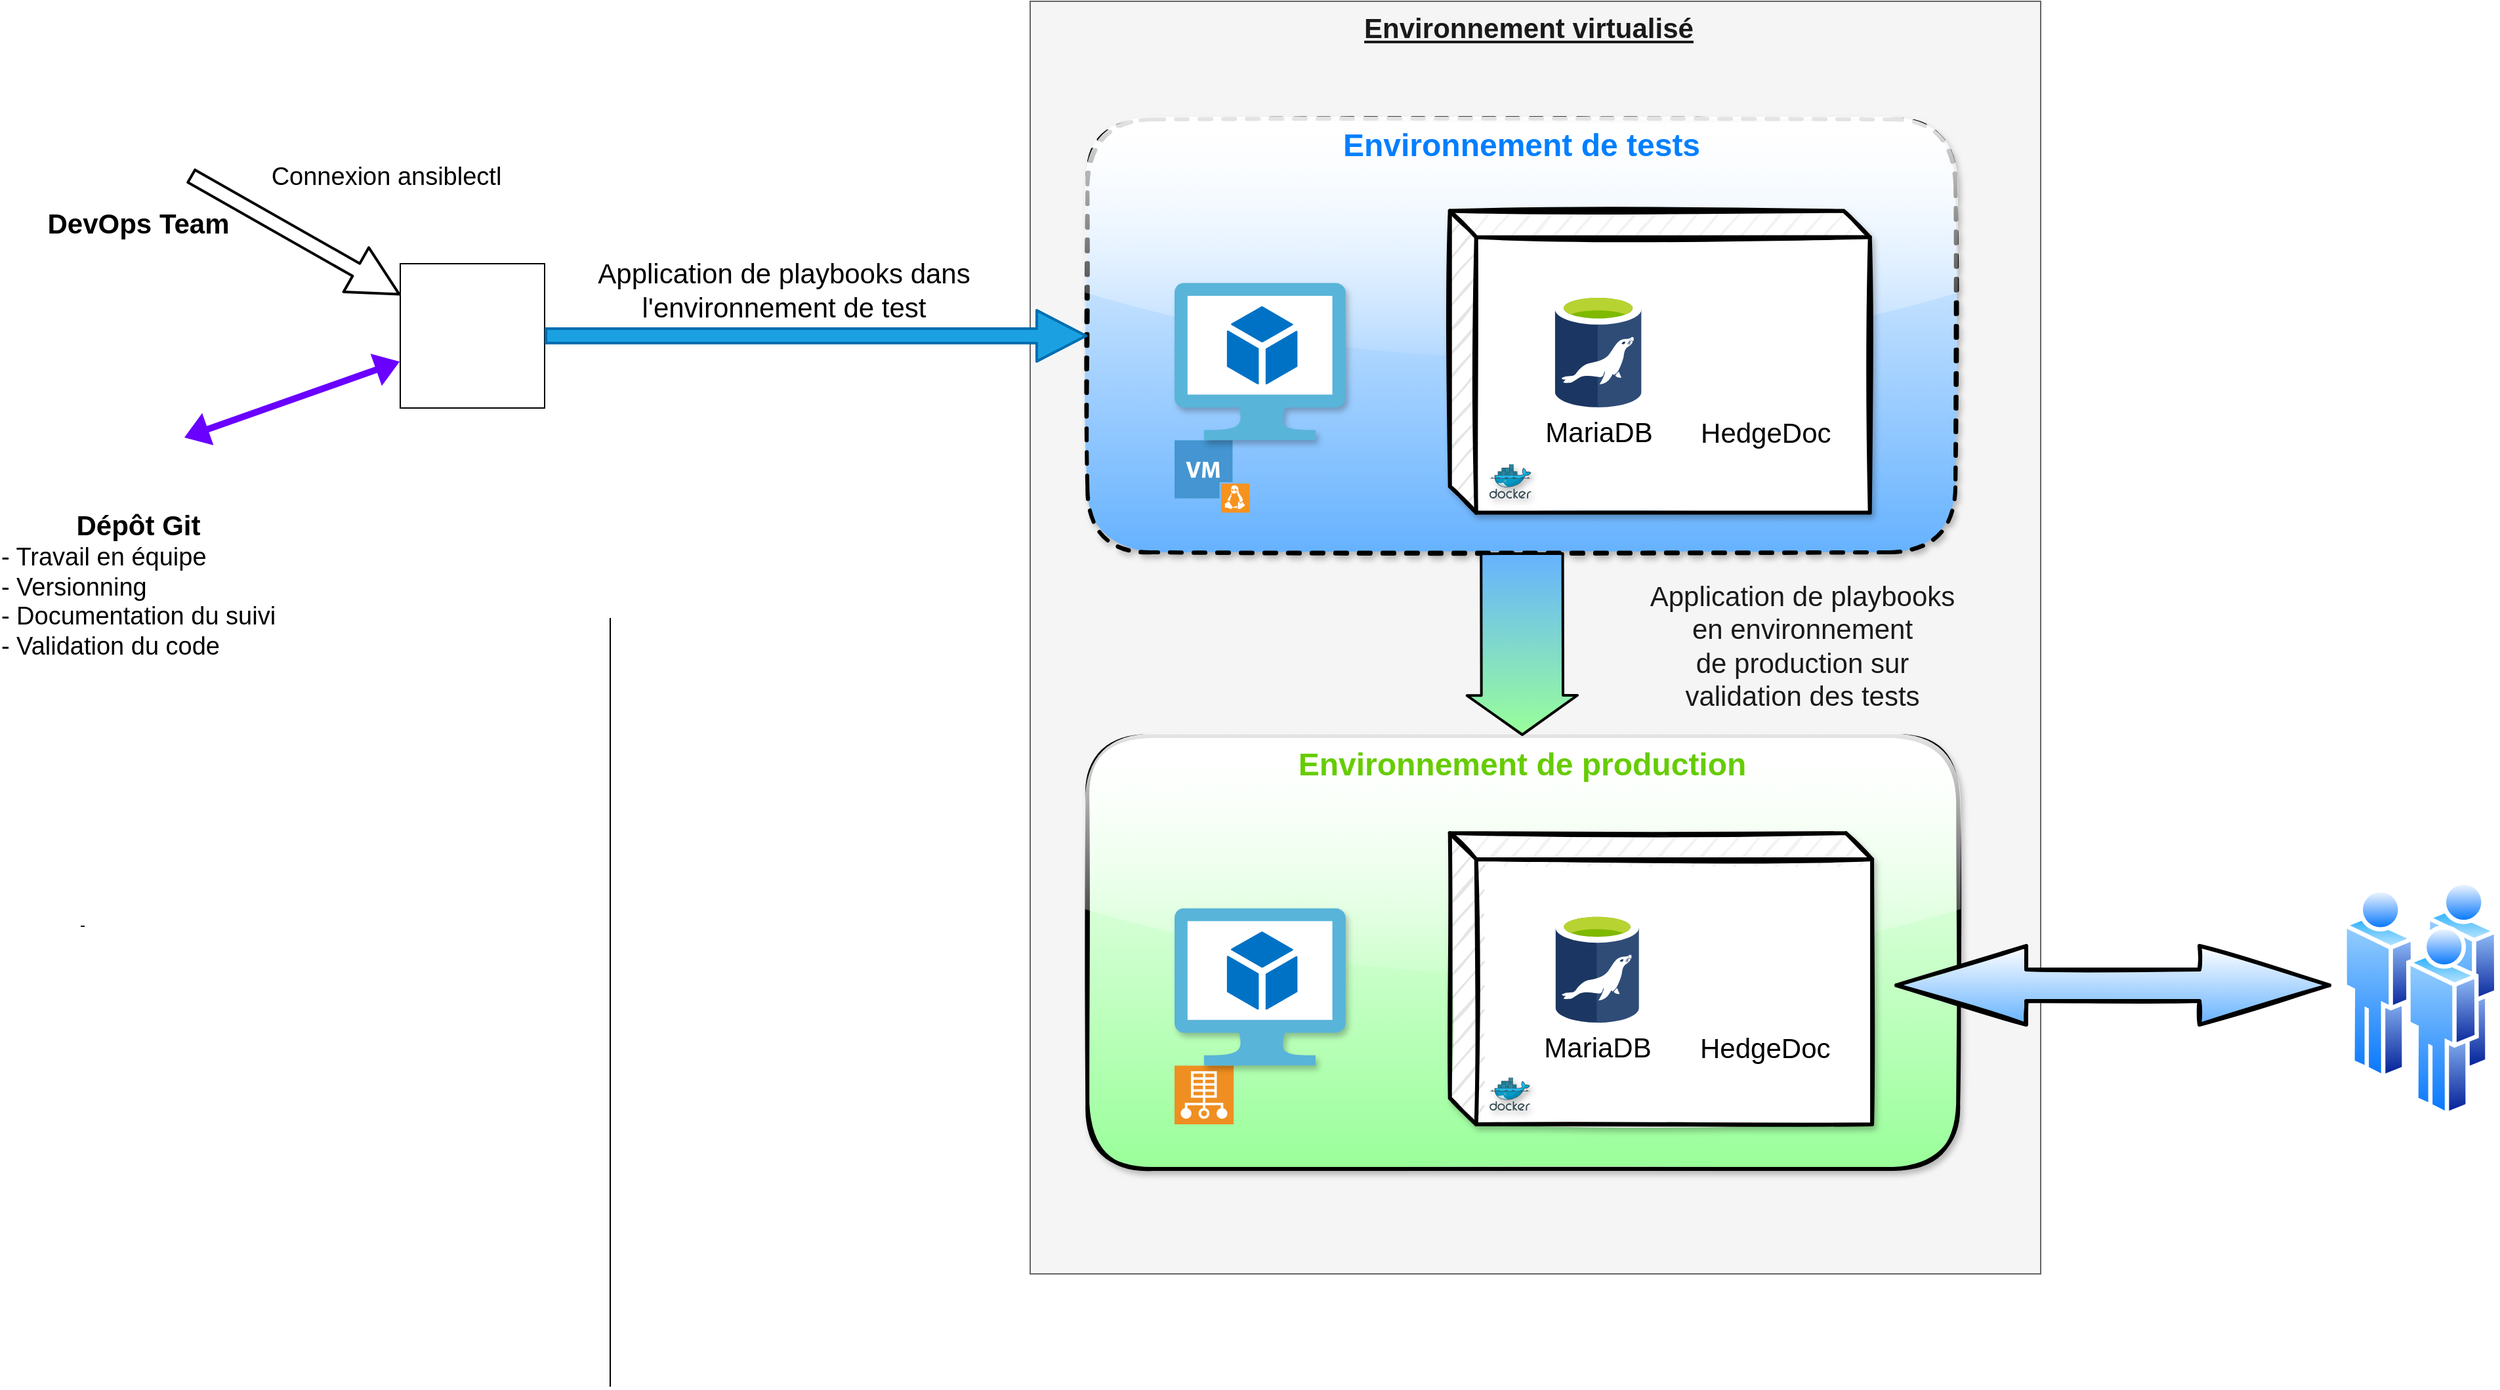 <mxfile version="14.9.3" type="github">
  <diagram id="gD9zFze_iH9A4-duQnMR" name="Page-1">
    <mxGraphModel dx="2723" dy="2172" grid="1" gridSize="10" guides="1" tooltips="1" connect="1" arrows="1" fold="1" page="1" pageScale="1" pageWidth="827" pageHeight="1169" math="0" shadow="0">
      <root>
        <mxCell id="0" />
        <mxCell id="1" parent="0" />
        <mxCell id="HZT2olHdRoLlSG50N7E5-24" value="" style="group;strokeWidth=3;shadow=1;rounded=0;glass=1;sketch=1;" vertex="1" connectable="0" parent="1">
          <mxGeometry x="-20" y="-200" width="780" height="850" as="geometry" />
        </mxCell>
        <mxCell id="Wq6ExzQXXfVbq-2wo47K-11" value="" style="rounded=0;whiteSpace=wrap;html=1;fillColor=#f5f5f5;strokeColor=#666666;fontColor=#333333;" parent="HZT2olHdRoLlSG50N7E5-24" vertex="1">
          <mxGeometry x="10" y="-120" width="770" height="970" as="geometry" />
        </mxCell>
        <mxCell id="HZT2olHdRoLlSG50N7E5-73" value="" style="group" vertex="1" connectable="0" parent="HZT2olHdRoLlSG50N7E5-24">
          <mxGeometry x="53.63" y="-30" width="708.99" height="330" as="geometry" />
        </mxCell>
        <mxCell id="HZT2olHdRoLlSG50N7E5-61" value="" style="rounded=1;whiteSpace=wrap;html=1;shadow=1;glass=1;sketch=1;fontSize=14;strokeColor=#000000;strokeWidth=3;dashed=1;gradientColor=#66B2FF;" vertex="1" parent="HZT2olHdRoLlSG50N7E5-73">
          <mxGeometry width="661.4" height="330" as="geometry" />
        </mxCell>
        <mxCell id="HZT2olHdRoLlSG50N7E5-87" value="&lt;font style=&quot;font-size: 24px&quot;&gt;&lt;b&gt;&lt;font style=&quot;font-size: 24px&quot; color=&quot;#007FFF&quot;&gt;Environnement de tests&lt;br&gt;&lt;/font&gt;&lt;/b&gt;&lt;/font&gt;" style="text;html=1;strokeColor=none;fillColor=none;align=center;verticalAlign=middle;whiteSpace=wrap;rounded=0;shadow=1;glass=1;labelBackgroundColor=none;sketch=1;fontFamily=Helvetica;fontSize=21;fontColor=#FFFFFF;" vertex="1" parent="HZT2olHdRoLlSG50N7E5-73">
          <mxGeometry x="173.31" y="10" width="314.78" height="20" as="geometry" />
        </mxCell>
        <mxCell id="HZT2olHdRoLlSG50N7E5-28" value="" style="group" vertex="1" connectable="0" parent="HZT2olHdRoLlSG50N7E5-73">
          <mxGeometry x="276.24" y="69.8" width="432.75" height="230" as="geometry" />
        </mxCell>
        <mxCell id="HZT2olHdRoLlSG50N7E5-48" value="" style="group" vertex="1" connectable="0" parent="HZT2olHdRoLlSG50N7E5-28">
          <mxGeometry width="320" height="230" as="geometry" />
        </mxCell>
        <mxCell id="HZT2olHdRoLlSG50N7E5-26" value="" style="shape=cube;whiteSpace=wrap;html=1;boundedLbl=1;backgroundOutline=1;darkOpacity=0.05;darkOpacity2=0.1;rounded=0;shadow=1;glass=1;sketch=1;fontSize=14;strokeWidth=3;" vertex="1" parent="HZT2olHdRoLlSG50N7E5-48">
          <mxGeometry width="320" height="230" as="geometry" />
        </mxCell>
        <mxCell id="HZT2olHdRoLlSG50N7E5-25" value="" style="aspect=fixed;html=1;points=[];align=center;image;fontSize=12;image=img/lib/mscae/Docker.svg;rounded=0;shadow=1;glass=1;sketch=1;strokeColor=#000000;strokeWidth=3;" vertex="1" parent="HZT2olHdRoLlSG50N7E5-48">
          <mxGeometry x="30.005" y="192.903" width="32.028" height="26.263" as="geometry" />
        </mxCell>
        <mxCell id="HZT2olHdRoLlSG50N7E5-32" value="&lt;div style=&quot;font-size: 21px&quot;&gt;&lt;font style=&quot;font-size: 21px&quot;&gt;MariaDB&lt;/font&gt;&lt;/div&gt;" style="aspect=fixed;html=1;points=[];align=center;image;fontSize=12;image=img/lib/mscae/aspect=fixed;html=1;perimeter=none;align=center;shadow=0;dashed=0;image;fontSize=12;image=img/lib/mscae/Azure_Database_for_MariaDB_servers.svg;" vertex="1" parent="HZT2olHdRoLlSG50N7E5-48">
          <mxGeometry x="79.999" y="62.95" width="65.927" height="86.746" as="geometry" />
        </mxCell>
        <mxCell id="HZT2olHdRoLlSG50N7E5-47" value="HedgeDoc" style="shape=image;verticalLabelPosition=bottom;labelBackgroundColor=#ffffff;verticalAlign=top;aspect=fixed;imageAspect=0;image=https://yunohost.org/user/images/HedgeDoc-Logo.png;fontSize=21;" vertex="1" parent="HZT2olHdRoLlSG50N7E5-48">
          <mxGeometry x="200" y="68.14" width="81.556" height="81.556" as="geometry" />
        </mxCell>
        <mxCell id="HZT2olHdRoLlSG50N7E5-65" value="" style="group" vertex="1" connectable="0" parent="HZT2olHdRoLlSG50N7E5-73">
          <mxGeometry x="66.37" y="124.6" width="130.44" height="175.2" as="geometry" />
        </mxCell>
        <mxCell id="HZT2olHdRoLlSG50N7E5-19" value="" style="shadow=0;dashed=0;html=1;strokeColor=none;fillColor=#4495D1;labelPosition=center;verticalLabelPosition=bottom;verticalAlign=top;align=center;outlineConnect=0;shape=mxgraph.veeam.vm_linux;fontSize=14;" vertex="1" parent="HZT2olHdRoLlSG50N7E5-65">
          <mxGeometry y="120" width="57.2" height="55.2" as="geometry" />
        </mxCell>
        <mxCell id="HZT2olHdRoLlSG50N7E5-31" value="" style="aspect=fixed;html=1;points=[];align=center;image;fontSize=12;image=img/lib/mscae/Virtual_Machine_2.svg;rounded=0;shadow=1;glass=1;sketch=1;strokeColor=#000000;strokeWidth=3;" vertex="1" parent="HZT2olHdRoLlSG50N7E5-65">
          <mxGeometry width="130.44" height="120" as="geometry" />
        </mxCell>
        <mxCell id="HZT2olHdRoLlSG50N7E5-72" value="" style="group" vertex="1" connectable="0" parent="HZT2olHdRoLlSG50N7E5-24">
          <mxGeometry x="53.63" y="440" width="711.25" height="330" as="geometry" />
        </mxCell>
        <mxCell id="HZT2olHdRoLlSG50N7E5-64" value="" style="rounded=1;whiteSpace=wrap;html=1;shadow=1;glass=1;sketch=1;fontSize=16;strokeColor=#000000;strokeWidth=3;gradientColor=#99FF99;" vertex="1" parent="HZT2olHdRoLlSG50N7E5-72">
          <mxGeometry width="663.449" height="330" as="geometry" />
        </mxCell>
        <mxCell id="HZT2olHdRoLlSG50N7E5-51" value="" style="group" vertex="1" connectable="0" parent="HZT2olHdRoLlSG50N7E5-72">
          <mxGeometry x="276.24" y="74" width="435.01" height="222" as="geometry" />
        </mxCell>
        <mxCell id="HZT2olHdRoLlSG50N7E5-52" value="" style="group" vertex="1" connectable="0" parent="HZT2olHdRoLlSG50N7E5-51">
          <mxGeometry width="321.671" height="222" as="geometry" />
        </mxCell>
        <mxCell id="HZT2olHdRoLlSG50N7E5-53" value="" style="shape=cube;whiteSpace=wrap;html=1;boundedLbl=1;backgroundOutline=1;darkOpacity=0.05;darkOpacity2=0.1;rounded=0;shadow=1;glass=1;sketch=1;fontSize=14;strokeWidth=3;" vertex="1" parent="HZT2olHdRoLlSG50N7E5-52">
          <mxGeometry width="321.671" height="222" as="geometry" />
        </mxCell>
        <mxCell id="HZT2olHdRoLlSG50N7E5-54" value="" style="aspect=fixed;html=1;points=[];align=center;image;fontSize=12;image=img/lib/mscae/Docker.svg;rounded=0;shadow=1;glass=1;sketch=1;strokeColor=#000000;strokeWidth=3;" vertex="1" parent="HZT2olHdRoLlSG50N7E5-52">
          <mxGeometry x="30.162" y="186.194" width="30.914" height="25.349" as="geometry" />
        </mxCell>
        <mxCell id="HZT2olHdRoLlSG50N7E5-55" value="&lt;div style=&quot;font-size: 21px&quot;&gt;&lt;font style=&quot;font-size: 21px&quot;&gt;MariaDB&lt;/font&gt;&lt;/div&gt;" style="aspect=fixed;html=1;points=[];align=center;image;fontSize=12;image=img/lib/mscae/aspect=fixed;html=1;perimeter=none;align=center;shadow=0;dashed=0;image;fontSize=12;image=img/lib/mscae/Azure_Database_for_MariaDB_servers.svg;" vertex="1" parent="HZT2olHdRoLlSG50N7E5-52">
          <mxGeometry x="80.416" y="60.76" width="63.634" height="83.728" as="geometry" />
        </mxCell>
        <mxCell id="HZT2olHdRoLlSG50N7E5-56" value="HedgeDoc" style="shape=image;verticalLabelPosition=bottom;labelBackgroundColor=#ffffff;verticalAlign=top;aspect=fixed;imageAspect=0;image=https://yunohost.org/user/images/HedgeDoc-Logo.png;fontSize=21;" vertex="1" parent="HZT2olHdRoLlSG50N7E5-52">
          <mxGeometry x="198.129" y="60.205" width="84.286" height="84.286" as="geometry" />
        </mxCell>
        <mxCell id="HZT2olHdRoLlSG50N7E5-88" value="&lt;font style=&quot;font-size: 24px&quot; color=&quot;#66CC00&quot;&gt;&lt;b&gt;&lt;font style=&quot;font-size: 24px&quot;&gt;Environnement de production&lt;br&gt;&lt;/font&gt;&lt;/b&gt;&lt;/font&gt;" style="text;html=1;strokeColor=none;fillColor=none;align=center;verticalAlign=middle;whiteSpace=wrap;rounded=0;shadow=1;glass=1;labelBackgroundColor=none;sketch=1;fontFamily=Helvetica;fontSize=21;fontColor=#FFFFFF;" vertex="1" parent="HZT2olHdRoLlSG50N7E5-72">
          <mxGeometry x="151.72" y="12" width="360" height="20" as="geometry" />
        </mxCell>
        <mxCell id="HZT2olHdRoLlSG50N7E5-86" value="" style="group" vertex="1" connectable="0" parent="HZT2olHdRoLlSG50N7E5-72">
          <mxGeometry x="66.373" y="131.2" width="131.122" height="164.8" as="geometry" />
        </mxCell>
        <mxCell id="HZT2olHdRoLlSG50N7E5-62" value="" style="group" vertex="1" connectable="0" parent="HZT2olHdRoLlSG50N7E5-86">
          <mxGeometry width="131.122" height="164.8" as="geometry" />
        </mxCell>
        <mxCell id="HZT2olHdRoLlSG50N7E5-22" value="" style="pointerEvents=1;shadow=0;dashed=0;html=1;strokeColor=none;fillColor=#EF8F21;labelPosition=center;verticalLabelPosition=bottom;verticalAlign=top;align=center;outlineConnect=0;shape=mxgraph.veeam.production_site;fontSize=14;" vertex="1" parent="HZT2olHdRoLlSG50N7E5-62">
          <mxGeometry y="120" width="45.034" height="44.8" as="geometry" />
        </mxCell>
        <mxCell id="HZT2olHdRoLlSG50N7E5-49" value="" style="aspect=fixed;html=1;points=[];align=center;image;fontSize=12;image=img/lib/mscae/Virtual_Machine_2.svg;rounded=0;shadow=1;glass=1;sketch=1;strokeColor=#000000;strokeWidth=3;" vertex="1" parent="HZT2olHdRoLlSG50N7E5-86">
          <mxGeometry x="1.421e-14" width="130.44" height="120" as="geometry" />
        </mxCell>
        <mxCell id="HZT2olHdRoLlSG50N7E5-75" value="" style="shape=flexArrow;endArrow=classic;html=1;fontFamily=Helvetica;fontSize=16;strokeWidth=2;width=61.176;endSize=9.306;gradientColor=#99FF99;fillColor=#66B2FF;" edge="1" parent="HZT2olHdRoLlSG50N7E5-24" source="HZT2olHdRoLlSG50N7E5-61" target="HZT2olHdRoLlSG50N7E5-64">
          <mxGeometry width="50" height="50" relative="1" as="geometry">
            <mxPoint x="365" y="390" as="sourcePoint" />
            <mxPoint x="415" y="340" as="targetPoint" />
          </mxGeometry>
        </mxCell>
        <mxCell id="HZT2olHdRoLlSG50N7E5-76" value="&lt;div style=&quot;font-size: 21px&quot;&gt;&lt;font style=&quot;font-size: 21px&quot; color=&quot;#1A1A1A&quot;&gt;Application de playbooks &lt;br&gt;&lt;/font&gt;&lt;/div&gt;&lt;div style=&quot;font-size: 21px&quot;&gt;&lt;font style=&quot;font-size: 21px&quot; color=&quot;#1A1A1A&quot;&gt;en environnement&lt;/font&gt;&lt;/div&gt;&lt;div style=&quot;font-size: 21px&quot;&gt;&lt;font style=&quot;font-size: 21px&quot; color=&quot;#1A1A1A&quot;&gt; de production sur &lt;br&gt;&lt;/font&gt;&lt;/div&gt;&lt;div style=&quot;font-size: 21px&quot;&gt;&lt;font style=&quot;font-size: 21px&quot; color=&quot;#1A1A1A&quot;&gt;validation des tests&lt;br&gt;&lt;/font&gt;&lt;/div&gt;" style="edgeLabel;html=1;align=center;verticalAlign=middle;resizable=0;points=[];fontSize=16;fontFamily=Helvetica;labelBackgroundColor=none;" vertex="1" connectable="0" parent="HZT2olHdRoLlSG50N7E5-75">
          <mxGeometry x="-0.376" y="19" relative="1" as="geometry">
            <mxPoint x="194" y="27" as="offset" />
          </mxGeometry>
        </mxCell>
        <mxCell id="HZT2olHdRoLlSG50N7E5-98" value="" style="shape=image;verticalLabelPosition=bottom;labelBackgroundColor=#ffffff;verticalAlign=top;aspect=fixed;imageAspect=0;image=http://fc01.deviantart.net/fs70/i/2012/338/9/c/vmware_vsphere_client_replacement_icon_ios_style_by_flakshack-d5n1d46.png;" vertex="1" parent="HZT2olHdRoLlSG50N7E5-24">
          <mxGeometry x="10" y="-120" width="69.5" height="69.5" as="geometry" />
        </mxCell>
        <mxCell id="HZT2olHdRoLlSG50N7E5-99" value="&lt;font color=&quot;#1A1A1A&quot;&gt;&lt;u&gt;&lt;b&gt;Environnement virtualisé&lt;/b&gt;&lt;/u&gt;&lt;/font&gt;" style="text;html=1;strokeColor=none;fillColor=none;align=center;verticalAlign=middle;whiteSpace=wrap;rounded=0;shadow=1;glass=1;labelBackgroundColor=none;sketch=1;fontFamily=Helvetica;fontSize=21;fontColor=#FFFFFF;" vertex="1" parent="HZT2olHdRoLlSG50N7E5-24">
          <mxGeometry x="240" y="-110" width="300" height="20" as="geometry" />
        </mxCell>
        <mxCell id="Wq6ExzQXXfVbq-2wo47K-6" value="" style="shape=image;verticalLabelPosition=bottom;labelBackgroundColor=#ffffff;verticalAlign=top;aspect=fixed;imageAspect=0;image=https://external-content.duckduckgo.com/iu/?u=https%3A%2F%2Ftse1.mm.bing.net%2Fth%3Fid%3DOIP.B26wg8u7Y_An8LyqzJBvIgAAAA%26pid%3DApi%26h%3D160&amp;f=1;imageBorder=#000000;" parent="1" vertex="1">
          <mxGeometry x="-490" y="-120" width="110" height="110" as="geometry" />
        </mxCell>
        <mxCell id="HZT2olHdRoLlSG50N7E5-1" value="&lt;div style=&quot;font-size: 21px&quot;&gt;&lt;b&gt;&lt;font style=&quot;font-size: 21px&quot;&gt;DevOps Team&lt;/font&gt;&lt;/b&gt;&lt;/div&gt;" style="shape=image;html=1;verticalAlign=top;verticalLabelPosition=bottom;labelBackgroundColor=#ffffff;imageAspect=0;aspect=fixed;image=https://cdn3.iconfinder.com/data/icons/construction-294/32/Construction_engineer_config-128.png" vertex="1" parent="1">
          <mxGeometry x="-730" y="-250" width="80" height="80" as="geometry" />
        </mxCell>
        <mxCell id="HZT2olHdRoLlSG50N7E5-7" value="&lt;div style=&quot;font-size: 19px&quot;&gt;&lt;b style=&quot;font-size: 21px&quot;&gt;&lt;font style=&quot;font-size: 21px&quot;&gt;Dépôt Git&lt;br&gt;&lt;/font&gt;&lt;/b&gt;&lt;/div&gt;&lt;div align=&quot;left&quot;&gt;&lt;font style=&quot;font-size: 19px&quot;&gt;- Travail en équipe&lt;/font&gt;&lt;br&gt;&lt;font style=&quot;font-size: 19px&quot;&gt;- Versionning&lt;/font&gt;&lt;br&gt;&lt;font style=&quot;font-size: 19px&quot;&gt;- Documentation du suivi&lt;/font&gt;&lt;br&gt;&lt;font style=&quot;font-size: 19px&quot;&gt;- Validation du code&lt;br&gt;&lt;/font&gt;&lt;/div&gt;" style="shape=image;html=1;verticalAlign=top;verticalLabelPosition=bottom;labelBackgroundColor=#ffffff;imageAspect=0;aspect=fixed;image=https://cdn4.iconfinder.com/data/icons/socialcones/508/Github-128.png" vertex="1" parent="1">
          <mxGeometry x="-725" y="-10" width="70" height="70" as="geometry" />
        </mxCell>
        <mxCell id="HZT2olHdRoLlSG50N7E5-10" value="" style="shape=flexArrow;endArrow=classic;startArrow=classic;html=1;fillColor=#6a00ff;strokeWidth=1;strokeColor=none;width=5;" edge="1" parent="1" source="Wq6ExzQXXfVbq-2wo47K-6" target="HZT2olHdRoLlSG50N7E5-7">
          <mxGeometry width="100" height="100" relative="1" as="geometry">
            <mxPoint x="-380" y="300" as="sourcePoint" />
            <mxPoint x="-390" y="60" as="targetPoint" />
            <Array as="points" />
          </mxGeometry>
        </mxCell>
        <mxCell id="HZT2olHdRoLlSG50N7E5-11" value="" style="shape=flexArrow;endArrow=block;html=1;endWidth=25.882;strokeWidth=2;endSize=11.882;fillColor=#1ba1e2;strokeColor=#006EAF;" edge="1" parent="1" source="Wq6ExzQXXfVbq-2wo47K-6" target="HZT2olHdRoLlSG50N7E5-61">
          <mxGeometry width="50" height="50" relative="1" as="geometry">
            <mxPoint x="-120" y="210" as="sourcePoint" />
            <mxPoint x="18" y="204" as="targetPoint" />
            <Array as="points" />
          </mxGeometry>
        </mxCell>
        <mxCell id="HZT2olHdRoLlSG50N7E5-71" value="&lt;div style=&quot;font-size: 21px&quot;&gt;&lt;font style=&quot;font-size: 21px&quot;&gt;&lt;font style=&quot;font-size: 21px&quot;&gt;Application de playbooks dans&lt;/font&gt;&lt;/font&gt;&lt;/div&gt;&lt;div style=&quot;font-size: 21px&quot;&gt;&lt;font style=&quot;font-size: 21px&quot;&gt;&lt;font style=&quot;font-size: 21px&quot;&gt; l&#39;environnement de test&lt;/font&gt;&lt;/font&gt;&lt;/div&gt;" style="edgeLabel;html=1;align=center;verticalAlign=middle;resizable=0;points=[];fontSize=16;fontFamily=Helvetica;" vertex="1" connectable="0" parent="HZT2olHdRoLlSG50N7E5-11">
          <mxGeometry x="0.264" y="3" relative="1" as="geometry">
            <mxPoint x="-80" y="-32" as="offset" />
          </mxGeometry>
        </mxCell>
        <mxCell id="HZT2olHdRoLlSG50N7E5-12" value="" style="shape=flexArrow;endArrow=block;html=1;endWidth=25.882;strokeWidth=2;endSize=11.882;" edge="1" parent="1" source="HZT2olHdRoLlSG50N7E5-1" target="Wq6ExzQXXfVbq-2wo47K-6">
          <mxGeometry width="50" height="50" relative="1" as="geometry">
            <mxPoint x="-370" y="188.5" as="sourcePoint" />
            <mxPoint x="-270" y="193" as="targetPoint" />
            <Array as="points" />
          </mxGeometry>
        </mxCell>
        <mxCell id="HZT2olHdRoLlSG50N7E5-67" value="Connexion ansiblectl" style="edgeLabel;html=1;align=center;verticalAlign=middle;resizable=0;points=[];fontSize=19;" vertex="1" connectable="0" parent="HZT2olHdRoLlSG50N7E5-12">
          <mxGeometry x="0.262" y="-5" relative="1" as="geometry">
            <mxPoint x="50" y="-61" as="offset" />
          </mxGeometry>
        </mxCell>
        <mxCell id="HZT2olHdRoLlSG50N7E5-66" value="" style="aspect=fixed;perimeter=ellipsePerimeter;html=1;align=center;shadow=0;dashed=0;spacingTop=3;image;image=img/lib/active_directory/users.svg;rounded=0;glass=1;sketch=1;fontSize=16;strokeColor=#000000;strokeWidth=3;fillColor=#ffffff;gradientColor=#66B2FF;" vertex="1" parent="1">
          <mxGeometry x="990" y="350" width="118.8" height="180" as="geometry" />
        </mxCell>
        <mxCell id="HZT2olHdRoLlSG50N7E5-91" value="" style="endArrow=none;html=1;fontFamily=Helvetica;fontSize=21;fontColor=#FFFFFF;strokeWidth=1;fillColor=#66B2FF;gradientColor=none;exitX=-0.033;exitY=0.061;exitDx=0;exitDy=0;exitPerimeter=0;" edge="1" parent="1">
          <mxGeometry width="50" height="50" relative="1" as="geometry">
            <mxPoint x="-330.001" y="736.0" as="sourcePoint" />
            <mxPoint x="-330" y="150" as="targetPoint" />
          </mxGeometry>
        </mxCell>
        <mxCell id="HZT2olHdRoLlSG50N7E5-79" value="- " style="text;strokeColor=none;fillColor=none;align=left;verticalAlign=top;spacingLeft=4;spacingRight=4;overflow=hidden;rotatable=0;points=[[0,0.5],[1,0.5]];portConstraint=eastwest;" vertex="1" parent="1">
          <mxGeometry x="-740" y="370" width="220" height="26" as="geometry" />
        </mxCell>
        <mxCell id="HZT2olHdRoLlSG50N7E5-100" value="" style="shape=doubleArrow;whiteSpace=wrap;html=1;arrowWidth=0.4;arrowSize=0.3;rounded=0;shadow=0;dashed=0;fontSize=16;verticalAlign=top;strokeWidth=3;gradientColor=#66B2FF;glass=1;labelBackgroundColor=white;spacingTop=3;sketch=1;" vertex="1" parent="1">
          <mxGeometry x="650" y="400" width="330" height="60" as="geometry" />
        </mxCell>
      </root>
    </mxGraphModel>
  </diagram>
</mxfile>
